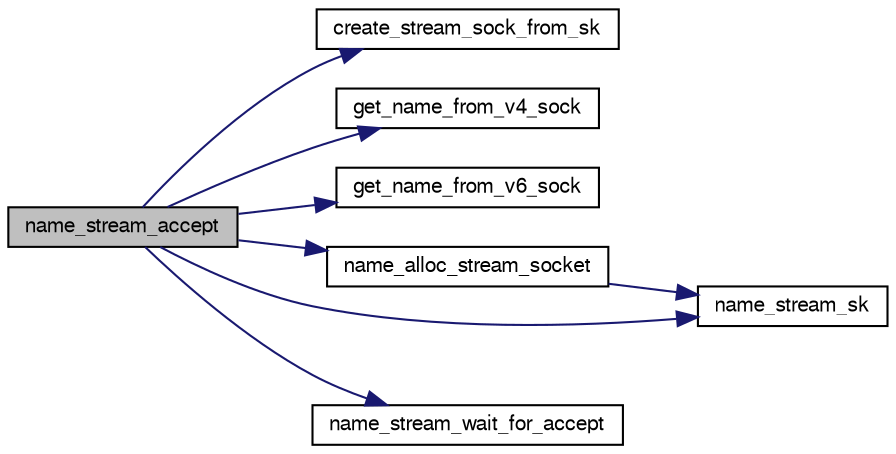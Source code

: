 digraph G
{
  edge [fontname="FreeSans",fontsize="10",labelfontname="FreeSans",labelfontsize="10"];
  node [fontname="FreeSans",fontsize="10",shape=record];
  rankdir=LR;
  Node1 [label="name_stream_accept",height=0.2,width=0.4,color="black", fillcolor="grey75", style="filled" fontcolor="black"];
  Node1 -> Node2 [color="midnightblue",fontsize="10",style="solid",fontname="FreeSans"];
  Node2 [label="create_stream_sock_from_sk",height=0.2,width=0.4,color="black", fillcolor="white", style="filled",URL="$af__name_8c.html#aff593868dd03676fc243a35da118b218"];
  Node1 -> Node3 [color="midnightblue",fontsize="10",style="solid",fontname="FreeSans"];
  Node3 [label="get_name_from_v4_sock",height=0.2,width=0.4,color="black", fillcolor="white", style="filled",URL="$af__name_8c.html#adac8a5605cd537f1a3ed7757ab9a3361"];
  Node1 -> Node4 [color="midnightblue",fontsize="10",style="solid",fontname="FreeSans"];
  Node4 [label="get_name_from_v6_sock",height=0.2,width=0.4,color="black", fillcolor="white", style="filled",URL="$af__name_8c.html#aa5d6559dacb6c8f18c2a601e1fc201e6"];
  Node1 -> Node5 [color="midnightblue",fontsize="10",style="solid",fontname="FreeSans"];
  Node5 [label="name_alloc_stream_socket",height=0.2,width=0.4,color="black", fillcolor="white", style="filled",URL="$af__name_8c.html#ab579d4cb791b276bcd7e6f425fa9cc24"];
  Node5 -> Node6 [color="midnightblue",fontsize="10",style="solid",fontname="FreeSans"];
  Node6 [label="name_stream_sk",height=0.2,width=0.4,color="black", fillcolor="white", style="filled",URL="$namestack__priv_8h.html#a5e5b37b81978789054ddc587e3af21e6"];
  Node1 -> Node6 [color="midnightblue",fontsize="10",style="solid",fontname="FreeSans"];
  Node1 -> Node7 [color="midnightblue",fontsize="10",style="solid",fontname="FreeSans"];
  Node7 [label="name_stream_wait_for_accept",height=0.2,width=0.4,color="black", fillcolor="white", style="filled",URL="$af__name_8c.html#a8f62129c805bae85d7cd3ead2bbf07f2"];
}
